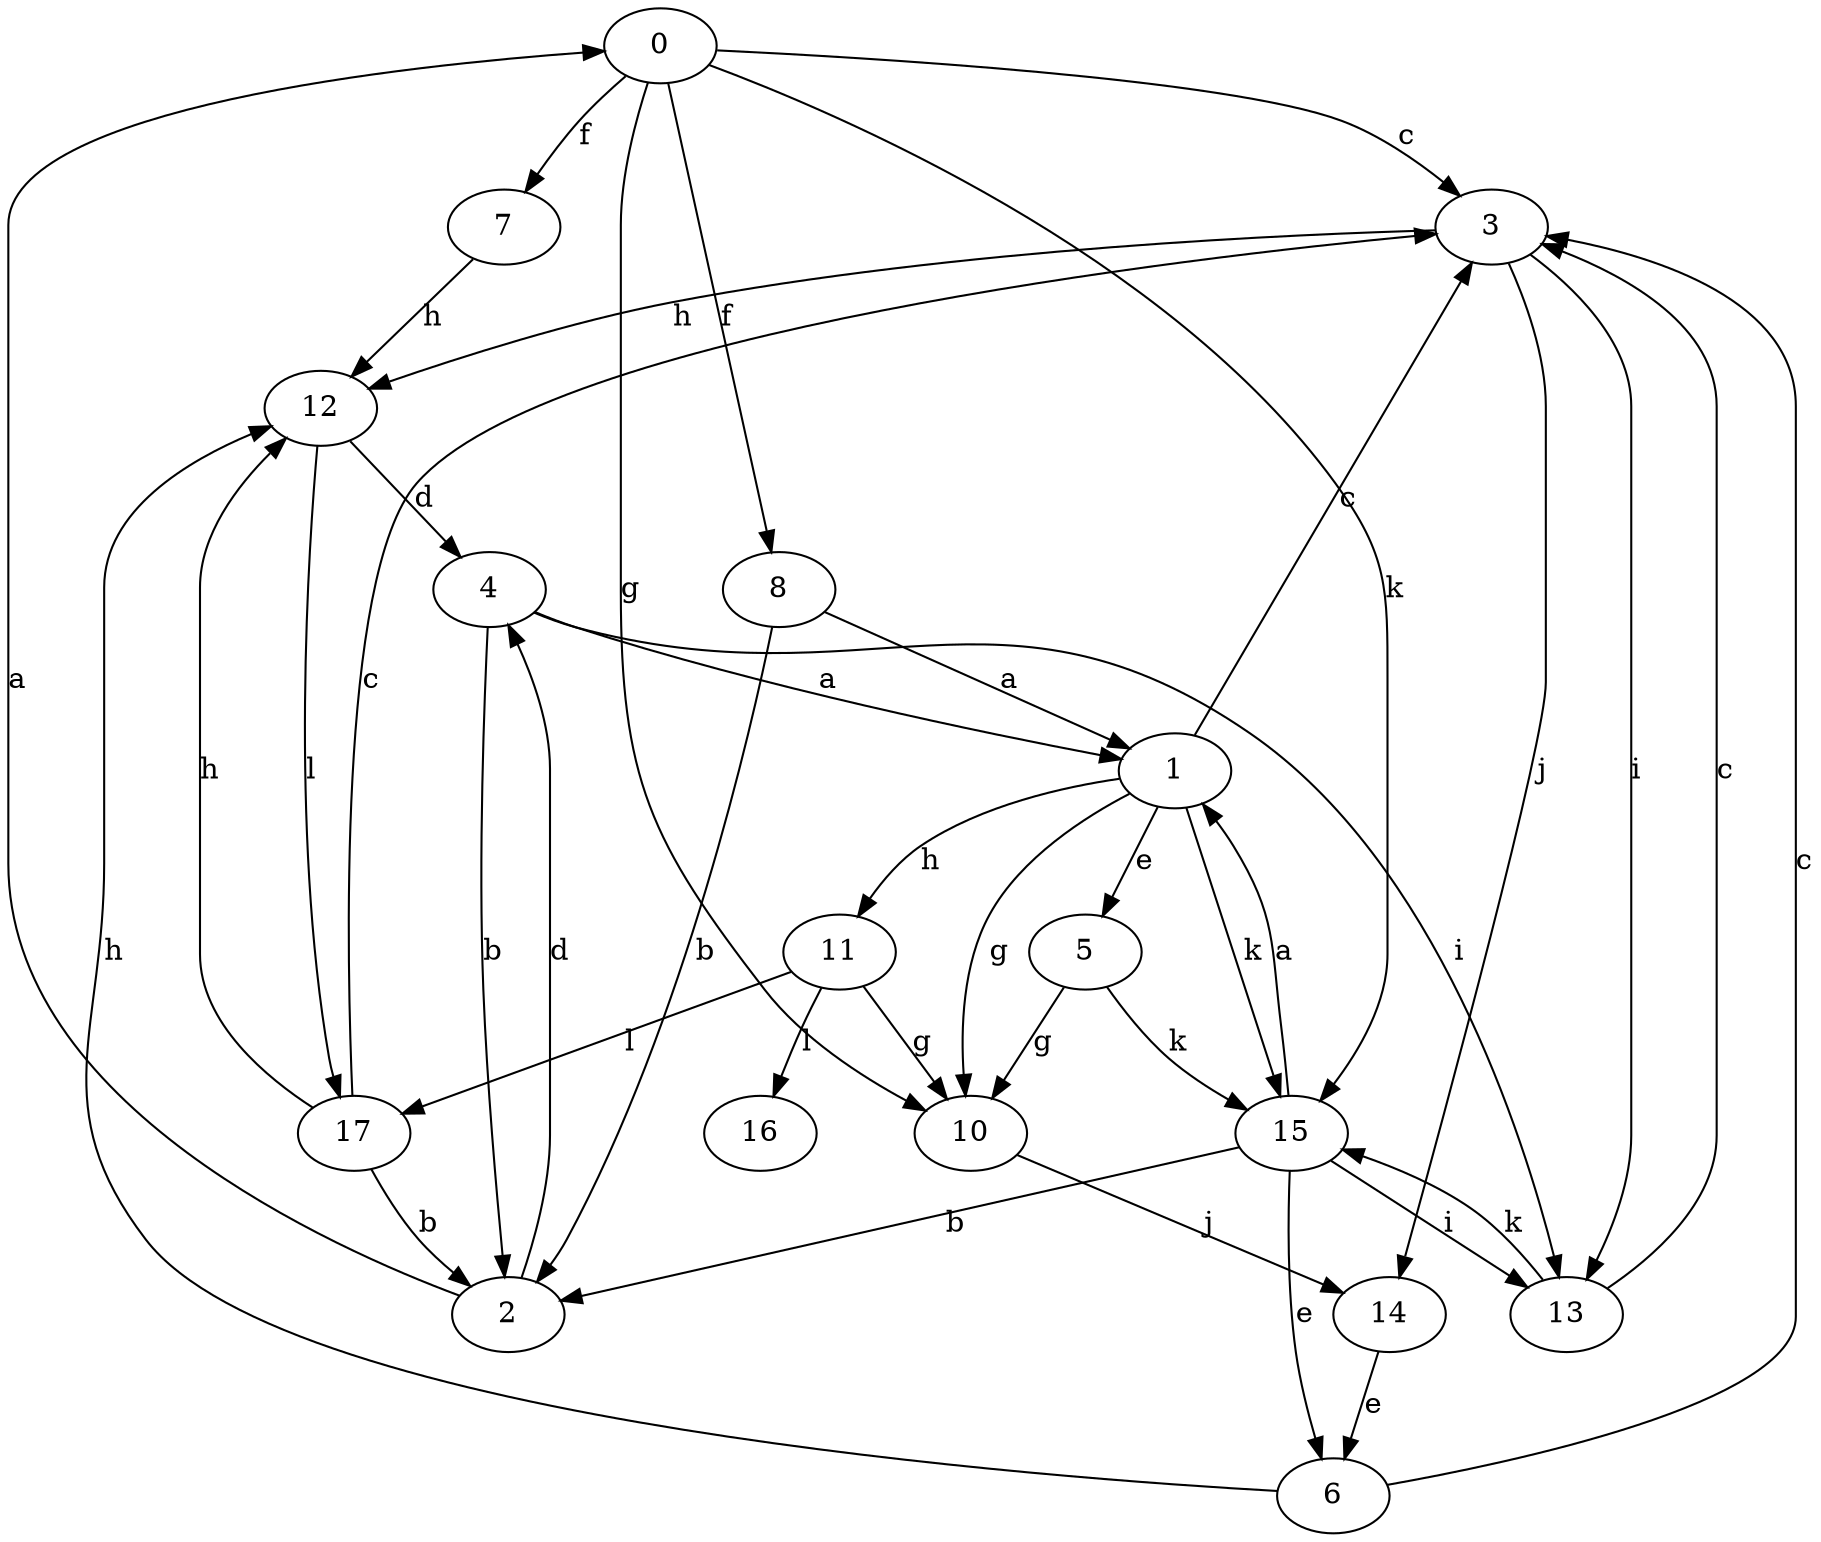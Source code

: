 strict digraph  {
0;
1;
2;
3;
4;
5;
6;
7;
8;
10;
11;
12;
13;
14;
15;
16;
17;
0 -> 3  [label=c];
0 -> 7  [label=f];
0 -> 8  [label=f];
0 -> 10  [label=g];
0 -> 15  [label=k];
1 -> 3  [label=c];
1 -> 5  [label=e];
1 -> 10  [label=g];
1 -> 11  [label=h];
1 -> 15  [label=k];
2 -> 0  [label=a];
2 -> 4  [label=d];
3 -> 12  [label=h];
3 -> 13  [label=i];
3 -> 14  [label=j];
4 -> 1  [label=a];
4 -> 2  [label=b];
4 -> 13  [label=i];
5 -> 10  [label=g];
5 -> 15  [label=k];
6 -> 3  [label=c];
6 -> 12  [label=h];
7 -> 12  [label=h];
8 -> 1  [label=a];
8 -> 2  [label=b];
10 -> 14  [label=j];
11 -> 10  [label=g];
11 -> 16  [label=l];
11 -> 17  [label=l];
12 -> 4  [label=d];
12 -> 17  [label=l];
13 -> 3  [label=c];
13 -> 15  [label=k];
14 -> 6  [label=e];
15 -> 1  [label=a];
15 -> 2  [label=b];
15 -> 6  [label=e];
15 -> 13  [label=i];
17 -> 2  [label=b];
17 -> 3  [label=c];
17 -> 12  [label=h];
}

